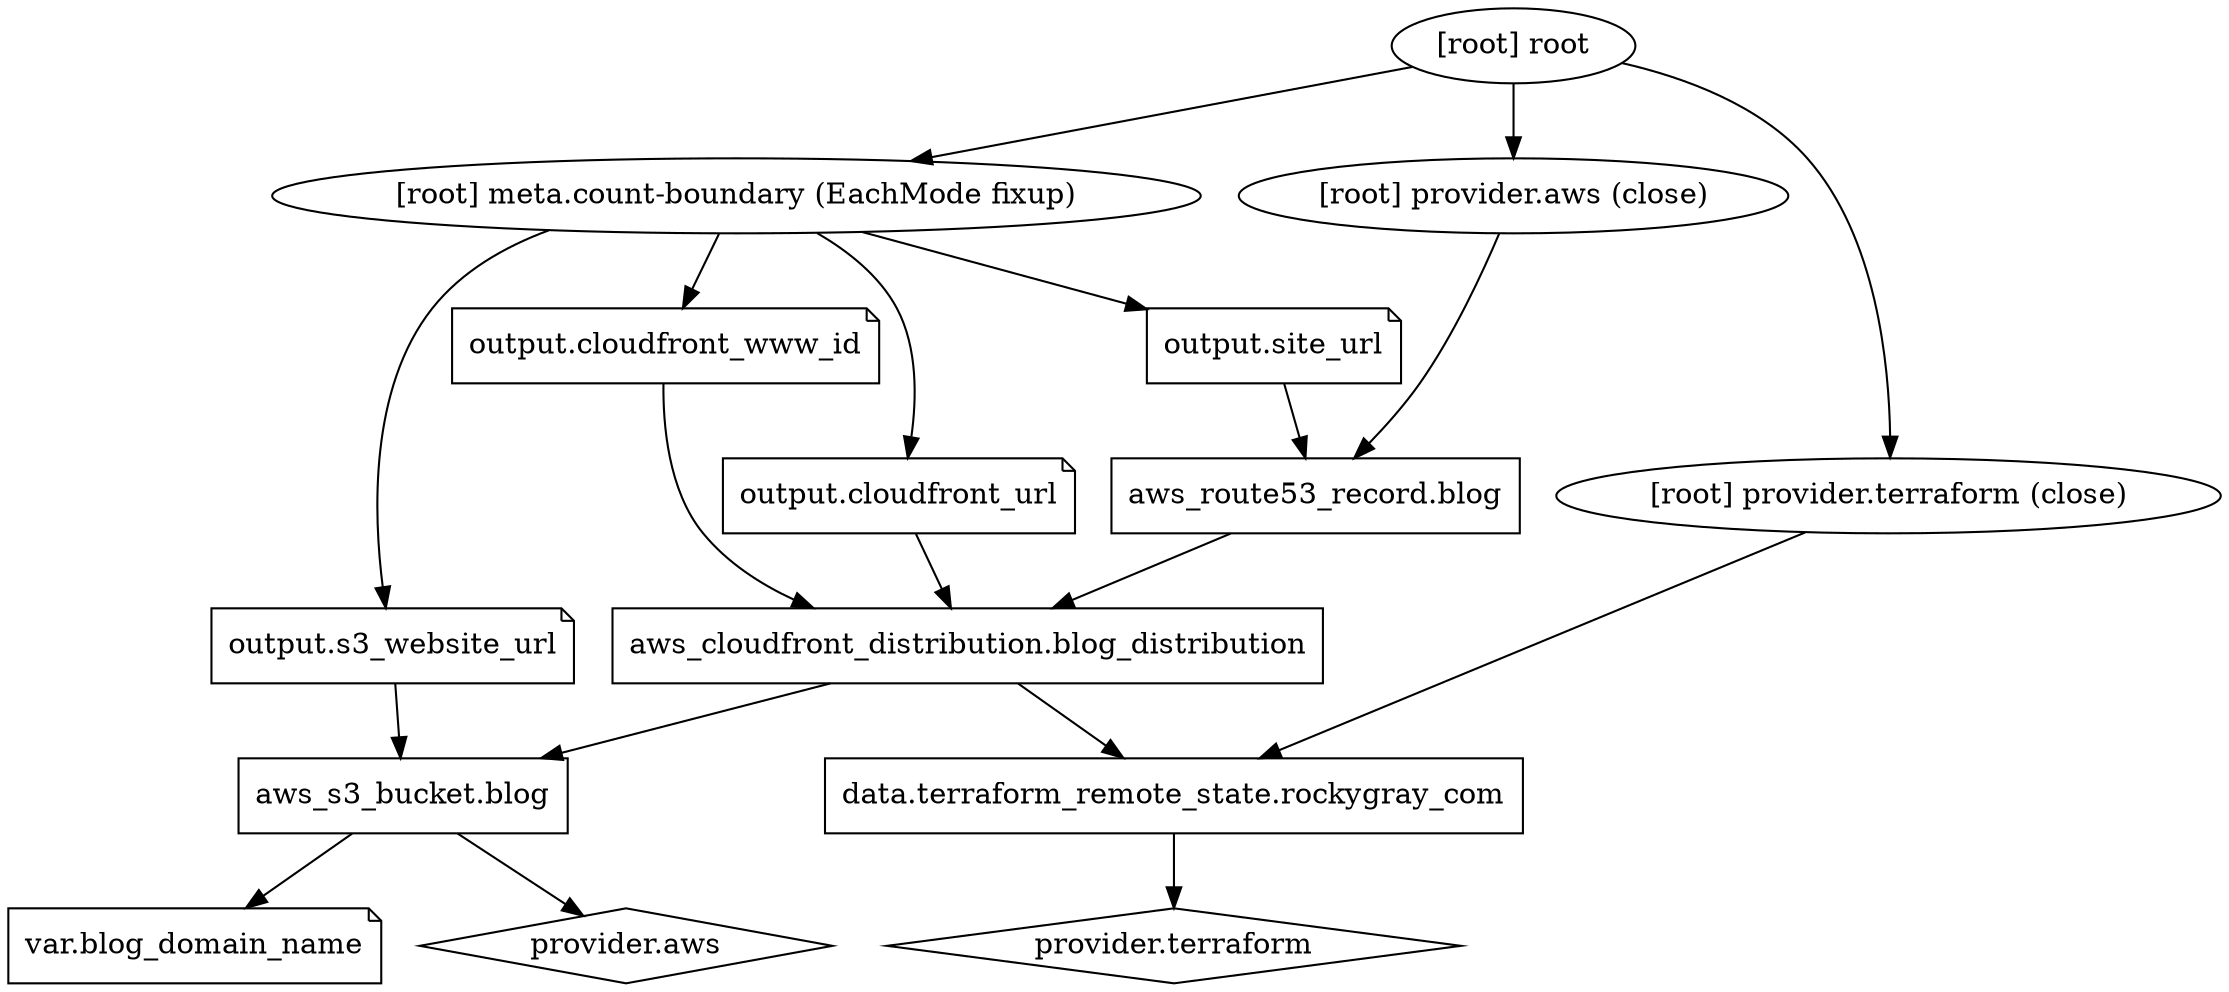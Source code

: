 digraph {
	compound = "true"
	newrank = "true"
	subgraph "root" {
		"[root] aws_cloudfront_distribution.blog_distribution" [label = "aws_cloudfront_distribution.blog_distribution", shape = "box"]
		"[root] aws_route53_record.blog" [label = "aws_route53_record.blog", shape = "box"]
		"[root] aws_s3_bucket.blog" [label = "aws_s3_bucket.blog", shape = "box"]
		"[root] data.terraform_remote_state.rockygray_com" [label = "data.terraform_remote_state.rockygray_com", shape = "box"]
		"[root] output.cloudfront_url" [label = "output.cloudfront_url", shape = "note"]
		"[root] output.cloudfront_www_id" [label = "output.cloudfront_www_id", shape = "note"]
		"[root] output.s3_website_url" [label = "output.s3_website_url", shape = "note"]
		"[root] output.site_url" [label = "output.site_url", shape = "note"]
		"[root] provider.aws" [label = "provider.aws", shape = "diamond"]
		"[root] provider.terraform" [label = "provider.terraform", shape = "diamond"]
		"[root] var.blog_domain_name" [label = "var.blog_domain_name", shape = "note"]
		"[root] aws_cloudfront_distribution.blog_distribution" -> "[root] aws_s3_bucket.blog"
		"[root] aws_cloudfront_distribution.blog_distribution" -> "[root] data.terraform_remote_state.rockygray_com"
		"[root] aws_route53_record.blog" -> "[root] aws_cloudfront_distribution.blog_distribution"
		"[root] aws_s3_bucket.blog" -> "[root] provider.aws"
		"[root] aws_s3_bucket.blog" -> "[root] var.blog_domain_name"
		"[root] data.terraform_remote_state.rockygray_com" -> "[root] provider.terraform"
		"[root] meta.count-boundary (EachMode fixup)" -> "[root] output.cloudfront_url"
		"[root] meta.count-boundary (EachMode fixup)" -> "[root] output.cloudfront_www_id"
		"[root] meta.count-boundary (EachMode fixup)" -> "[root] output.s3_website_url"
		"[root] meta.count-boundary (EachMode fixup)" -> "[root] output.site_url"
		"[root] output.cloudfront_url" -> "[root] aws_cloudfront_distribution.blog_distribution"
		"[root] output.cloudfront_www_id" -> "[root] aws_cloudfront_distribution.blog_distribution"
		"[root] output.s3_website_url" -> "[root] aws_s3_bucket.blog"
		"[root] output.site_url" -> "[root] aws_route53_record.blog"
		"[root] provider.aws (close)" -> "[root] aws_route53_record.blog"
		"[root] provider.terraform (close)" -> "[root] data.terraform_remote_state.rockygray_com"
		"[root] root" -> "[root] meta.count-boundary (EachMode fixup)"
		"[root] root" -> "[root] provider.aws (close)"
		"[root] root" -> "[root] provider.terraform (close)"
	}
}

